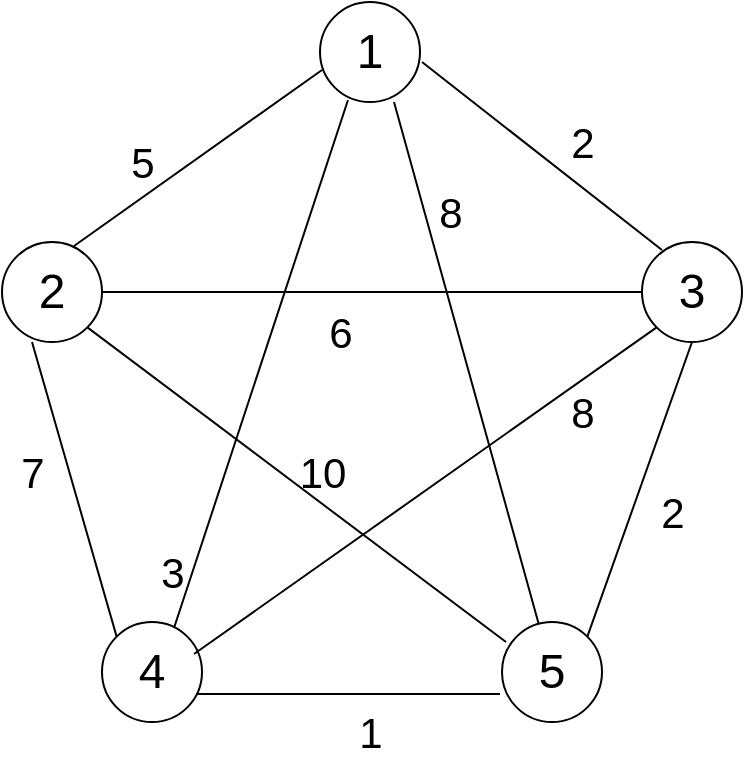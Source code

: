 <mxfile version="14.8.6" type="device"><diagram id="yu_8IkHaXStMtRV7FfFp" name="Page-1"><mxGraphModel dx="1038" dy="575" grid="1" gridSize="10" guides="1" tooltips="1" connect="1" arrows="1" fold="1" page="1" pageScale="1" pageWidth="827" pageHeight="1169" math="0" shadow="0"><root><mxCell id="0"/><mxCell id="1" parent="0"/><mxCell id="0UcCsRXRKb3jqALLm9lQ-1" value="1" style="ellipse;whiteSpace=wrap;html=1;aspect=fixed;fontSize=24;" vertex="1" parent="1"><mxGeometry x="389" y="160" width="50" height="50" as="geometry"/></mxCell><mxCell id="0UcCsRXRKb3jqALLm9lQ-2" value="2" style="ellipse;whiteSpace=wrap;html=1;aspect=fixed;fontSize=24;" vertex="1" parent="1"><mxGeometry x="230" y="280" width="50" height="50" as="geometry"/></mxCell><mxCell id="0UcCsRXRKb3jqALLm9lQ-3" value="3" style="ellipse;whiteSpace=wrap;html=1;aspect=fixed;fontSize=24;" vertex="1" parent="1"><mxGeometry x="550" y="280" width="50" height="50" as="geometry"/></mxCell><mxCell id="0UcCsRXRKb3jqALLm9lQ-4" value="4" style="ellipse;whiteSpace=wrap;html=1;aspect=fixed;fontSize=24;" vertex="1" parent="1"><mxGeometry x="280" y="470" width="50" height="50" as="geometry"/></mxCell><mxCell id="0UcCsRXRKb3jqALLm9lQ-5" value="5" style="ellipse;whiteSpace=wrap;html=1;aspect=fixed;fontSize=24;" vertex="1" parent="1"><mxGeometry x="480" y="470" width="50" height="50" as="geometry"/></mxCell><mxCell id="0UcCsRXRKb3jqALLm9lQ-30" value="" style="endArrow=none;html=1;fontSize=24;exitX=0.72;exitY=0.04;exitDx=0;exitDy=0;entryX=0.02;entryY=0.68;entryDx=0;entryDy=0;entryPerimeter=0;exitPerimeter=0;" edge="1" parent="1" source="0UcCsRXRKb3jqALLm9lQ-2" target="0UcCsRXRKb3jqALLm9lQ-1"><mxGeometry width="50" height="50" relative="1" as="geometry"><mxPoint x="500" y="440" as="sourcePoint"/><mxPoint x="550" y="390" as="targetPoint"/></mxGeometry></mxCell><mxCell id="0UcCsRXRKb3jqALLm9lQ-32" value="5" style="text;html=1;align=center;verticalAlign=middle;resizable=0;points=[];autosize=1;strokeColor=none;fontSize=21;" vertex="1" parent="1"><mxGeometry x="285" y="225" width="30" height="30" as="geometry"/></mxCell><mxCell id="0UcCsRXRKb3jqALLm9lQ-33" value="" style="endArrow=none;html=1;fontSize=24;" edge="1" parent="1"><mxGeometry width="50" height="50" relative="1" as="geometry"><mxPoint x="560" y="284" as="sourcePoint"/><mxPoint x="440" y="190" as="targetPoint"/></mxGeometry></mxCell><mxCell id="0UcCsRXRKb3jqALLm9lQ-34" value="2" style="text;html=1;align=center;verticalAlign=middle;resizable=0;points=[];autosize=1;strokeColor=none;fontSize=21;" vertex="1" parent="1"><mxGeometry x="505" y="215" width="30" height="30" as="geometry"/></mxCell><mxCell id="0UcCsRXRKb3jqALLm9lQ-35" value="" style="endArrow=none;html=1;fontSize=24;entryX=0.28;entryY=0.98;entryDx=0;entryDy=0;entryPerimeter=0;exitX=0.72;exitY=0.06;exitDx=0;exitDy=0;exitPerimeter=0;" edge="1" parent="1" source="0UcCsRXRKb3jqALLm9lQ-4" target="0UcCsRXRKb3jqALLm9lQ-1"><mxGeometry width="50" height="50" relative="1" as="geometry"><mxPoint x="500" y="440" as="sourcePoint"/><mxPoint x="550" y="390" as="targetPoint"/></mxGeometry></mxCell><mxCell id="0UcCsRXRKb3jqALLm9lQ-36" value="3" style="text;html=1;align=center;verticalAlign=middle;resizable=0;points=[];autosize=1;strokeColor=none;fontSize=21;" vertex="1" parent="1"><mxGeometry x="300" y="430" width="30" height="30" as="geometry"/></mxCell><mxCell id="0UcCsRXRKb3jqALLm9lQ-37" value="" style="endArrow=none;html=1;fontSize=24;entryX=0.74;entryY=1;entryDx=0;entryDy=0;entryPerimeter=0;" edge="1" parent="1" source="0UcCsRXRKb3jqALLm9lQ-5" target="0UcCsRXRKb3jqALLm9lQ-1"><mxGeometry width="50" height="50" relative="1" as="geometry"><mxPoint x="500" y="440" as="sourcePoint"/><mxPoint x="550" y="390" as="targetPoint"/></mxGeometry></mxCell><mxCell id="0UcCsRXRKb3jqALLm9lQ-38" value="8" style="text;html=1;align=center;verticalAlign=middle;resizable=0;points=[];autosize=1;strokeColor=none;fontSize=21;" vertex="1" parent="1"><mxGeometry x="439" y="250" width="30" height="30" as="geometry"/></mxCell><mxCell id="0UcCsRXRKb3jqALLm9lQ-39" value="" style="endArrow=none;html=1;fontSize=24;exitX=1;exitY=0.5;exitDx=0;exitDy=0;entryX=0;entryY=0.5;entryDx=0;entryDy=0;" edge="1" parent="1" source="0UcCsRXRKb3jqALLm9lQ-2" target="0UcCsRXRKb3jqALLm9lQ-3"><mxGeometry width="50" height="50" relative="1" as="geometry"><mxPoint x="500" y="440" as="sourcePoint"/><mxPoint x="550" y="390" as="targetPoint"/></mxGeometry></mxCell><mxCell id="0UcCsRXRKb3jqALLm9lQ-40" value="6" style="text;html=1;align=center;verticalAlign=middle;resizable=0;points=[];autosize=1;strokeColor=none;fontSize=21;" vertex="1" parent="1"><mxGeometry x="384" y="310" width="30" height="30" as="geometry"/></mxCell><mxCell id="0UcCsRXRKb3jqALLm9lQ-41" value="" style="endArrow=none;html=1;fontSize=24;exitX=0;exitY=0;exitDx=0;exitDy=0;entryX=0.3;entryY=1;entryDx=0;entryDy=0;entryPerimeter=0;" edge="1" parent="1" source="0UcCsRXRKb3jqALLm9lQ-4" target="0UcCsRXRKb3jqALLm9lQ-2"><mxGeometry width="50" height="50" relative="1" as="geometry"><mxPoint x="500" y="440" as="sourcePoint"/><mxPoint x="244" y="350" as="targetPoint"/></mxGeometry></mxCell><mxCell id="0UcCsRXRKb3jqALLm9lQ-42" value="7" style="text;html=1;align=center;verticalAlign=middle;resizable=0;points=[];autosize=1;strokeColor=none;fontSize=21;" vertex="1" parent="1"><mxGeometry x="230" y="380" width="30" height="30" as="geometry"/></mxCell><mxCell id="0UcCsRXRKb3jqALLm9lQ-43" value="" style="endArrow=none;html=1;fontSize=24;exitX=1;exitY=1;exitDx=0;exitDy=0;entryX=0.04;entryY=0.2;entryDx=0;entryDy=0;entryPerimeter=0;" edge="1" parent="1" source="0UcCsRXRKb3jqALLm9lQ-2" target="0UcCsRXRKb3jqALLm9lQ-5"><mxGeometry width="50" height="50" relative="1" as="geometry"><mxPoint x="500" y="440" as="sourcePoint"/><mxPoint x="550" y="390" as="targetPoint"/></mxGeometry></mxCell><mxCell id="0UcCsRXRKb3jqALLm9lQ-44" value="10" style="text;html=1;align=center;verticalAlign=middle;resizable=0;points=[];autosize=1;strokeColor=none;fontSize=21;" vertex="1" parent="1"><mxGeometry x="370" y="380" width="40" height="30" as="geometry"/></mxCell><mxCell id="0UcCsRXRKb3jqALLm9lQ-45" value="" style="endArrow=none;html=1;fontSize=21;exitX=1;exitY=0;exitDx=0;exitDy=0;entryX=0.5;entryY=1;entryDx=0;entryDy=0;" edge="1" parent="1" source="0UcCsRXRKb3jqALLm9lQ-5" target="0UcCsRXRKb3jqALLm9lQ-3"><mxGeometry width="50" height="50" relative="1" as="geometry"><mxPoint x="500" y="440" as="sourcePoint"/><mxPoint x="575" y="340" as="targetPoint"/></mxGeometry></mxCell><mxCell id="0UcCsRXRKb3jqALLm9lQ-46" value="2" style="text;html=1;align=center;verticalAlign=middle;resizable=0;points=[];autosize=1;strokeColor=none;fontSize=21;" vertex="1" parent="1"><mxGeometry x="550" y="400" width="30" height="30" as="geometry"/></mxCell><mxCell id="0UcCsRXRKb3jqALLm9lQ-47" value="" style="endArrow=none;html=1;fontSize=21;exitX=0.92;exitY=0.32;exitDx=0;exitDy=0;exitPerimeter=0;entryX=0;entryY=1;entryDx=0;entryDy=0;" edge="1" parent="1" source="0UcCsRXRKb3jqALLm9lQ-4" target="0UcCsRXRKb3jqALLm9lQ-3"><mxGeometry width="50" height="50" relative="1" as="geometry"><mxPoint x="500" y="440" as="sourcePoint"/><mxPoint x="560" y="330" as="targetPoint"/></mxGeometry></mxCell><mxCell id="0UcCsRXRKb3jqALLm9lQ-49" value="" style="endArrow=none;html=1;fontSize=21;exitX=0.94;exitY=0.72;exitDx=0;exitDy=0;exitPerimeter=0;entryX=-0.02;entryY=0.72;entryDx=0;entryDy=0;entryPerimeter=0;" edge="1" parent="1" source="0UcCsRXRKb3jqALLm9lQ-4" target="0UcCsRXRKb3jqALLm9lQ-5"><mxGeometry width="50" height="50" relative="1" as="geometry"><mxPoint x="640" y="370" as="sourcePoint"/><mxPoint x="690" y="320" as="targetPoint"/></mxGeometry></mxCell><mxCell id="0UcCsRXRKb3jqALLm9lQ-50" value="1" style="text;html=1;align=center;verticalAlign=middle;resizable=0;points=[];autosize=1;strokeColor=none;fontSize=21;" vertex="1" parent="1"><mxGeometry x="399" y="510" width="30" height="30" as="geometry"/></mxCell><mxCell id="0UcCsRXRKb3jqALLm9lQ-51" value="8" style="text;html=1;align=center;verticalAlign=middle;resizable=0;points=[];autosize=1;strokeColor=none;fontSize=21;" vertex="1" parent="1"><mxGeometry x="505" y="350" width="30" height="30" as="geometry"/></mxCell></root></mxGraphModel></diagram></mxfile>